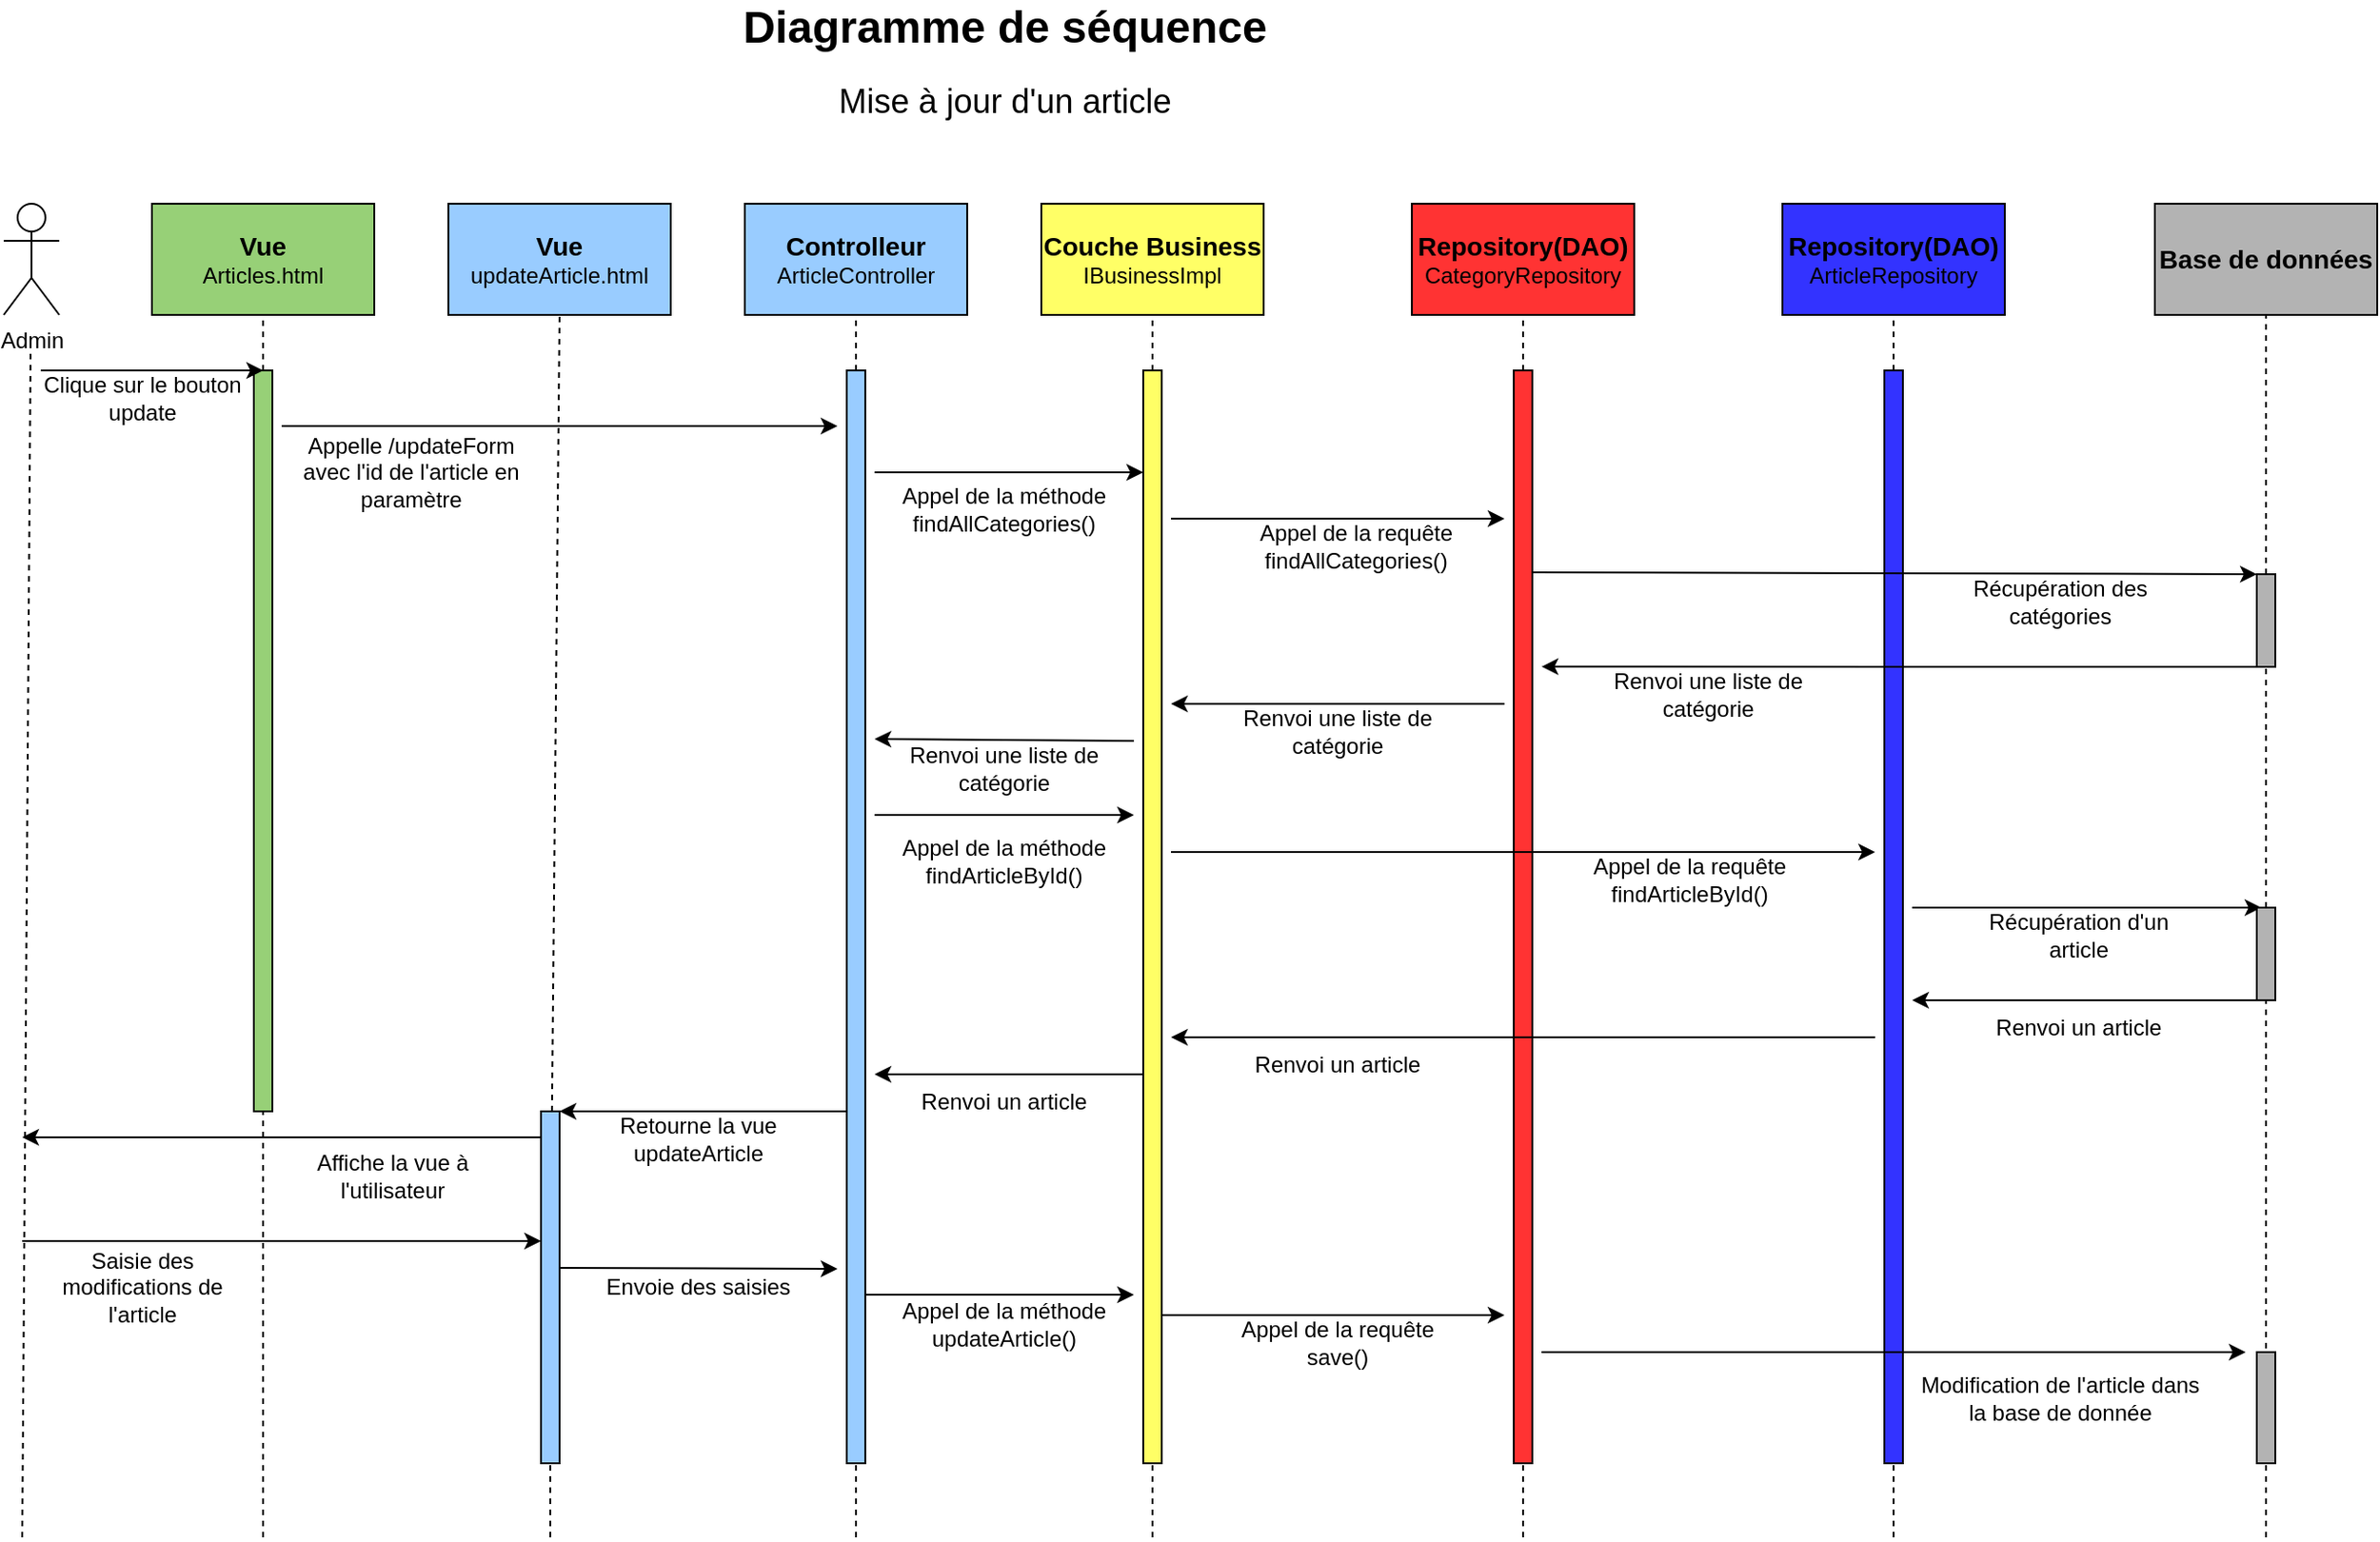 <mxfile version="24.3.0" type="github">
  <diagram name="Page-1" id="tVgS0q6VFjcbdLN4Nh3d">
    <mxGraphModel dx="1674" dy="1923" grid="1" gridSize="10" guides="1" tooltips="1" connect="1" arrows="1" fold="1" page="1" pageScale="1" pageWidth="827" pageHeight="1169" math="0" shadow="0">
      <root>
        <mxCell id="0" />
        <mxCell id="1" parent="0" />
        <mxCell id="qwBaxFvpxCYaEjQg8hOL-1" value="&lt;font style=&quot;font-size: 18px;&quot;&gt;Mise à jour d&#39;un article&lt;br&gt;&lt;/font&gt;" style="text;html=1;align=center;verticalAlign=middle;whiteSpace=wrap;rounded=0;" parent="1" vertex="1">
          <mxGeometry x="472.5" y="10" width="295" height="30" as="geometry" />
        </mxCell>
        <mxCell id="qwBaxFvpxCYaEjQg8hOL-2" value="&lt;font style=&quot;font-size: 24px;&quot;&gt;&lt;b&gt;&lt;font&gt;Diagramme de séquence&lt;/font&gt;&lt;/b&gt;&lt;/font&gt;" style="text;html=1;align=center;verticalAlign=middle;whiteSpace=wrap;rounded=0;" parent="1" vertex="1">
          <mxGeometry x="467.5" y="-30" width="305" height="30" as="geometry" />
        </mxCell>
        <mxCell id="qwBaxFvpxCYaEjQg8hOL-3" value="Admin" style="shape=umlActor;verticalLabelPosition=bottom;verticalAlign=top;html=1;outlineConnect=0;" parent="1" vertex="1">
          <mxGeometry x="80" y="80" width="30" height="60" as="geometry" />
        </mxCell>
        <mxCell id="qwBaxFvpxCYaEjQg8hOL-4" value="" style="endArrow=none;dashed=1;html=1;rounded=0;" parent="1" edge="1">
          <mxGeometry width="50" height="50" relative="1" as="geometry">
            <mxPoint x="90" y="800" as="sourcePoint" />
            <mxPoint x="94.5" y="160" as="targetPoint" />
          </mxGeometry>
        </mxCell>
        <mxCell id="qwBaxFvpxCYaEjQg8hOL-5" value="&lt;div&gt;&lt;b&gt;&lt;font style=&quot;font-size: 14px;&quot;&gt;Vue&lt;/font&gt;&lt;/b&gt;&lt;/div&gt;&lt;div&gt;Articles.html&lt;br&gt;&lt;/div&gt;" style="rounded=0;whiteSpace=wrap;html=1;fillColor=#97D077;" parent="1" vertex="1">
          <mxGeometry x="160" y="80" width="120" height="60" as="geometry" />
        </mxCell>
        <mxCell id="qwBaxFvpxCYaEjQg8hOL-6" value="" style="endArrow=none;dashed=1;html=1;rounded=0;entryX=0.5;entryY=1;entryDx=0;entryDy=0;" parent="1" source="qwBaxFvpxCYaEjQg8hOL-7" target="qwBaxFvpxCYaEjQg8hOL-5" edge="1">
          <mxGeometry width="50" height="50" relative="1" as="geometry">
            <mxPoint x="257.75" y="580" as="sourcePoint" />
            <mxPoint x="262.25" y="180" as="targetPoint" />
          </mxGeometry>
        </mxCell>
        <mxCell id="qwBaxFvpxCYaEjQg8hOL-8" value="" style="endArrow=none;dashed=1;html=1;rounded=0;entryX=0.5;entryY=1;entryDx=0;entryDy=0;" parent="1" target="qwBaxFvpxCYaEjQg8hOL-7" edge="1">
          <mxGeometry width="50" height="50" relative="1" as="geometry">
            <mxPoint x="220" y="800" as="sourcePoint" />
            <mxPoint x="260" y="140" as="targetPoint" />
          </mxGeometry>
        </mxCell>
        <mxCell id="qwBaxFvpxCYaEjQg8hOL-7" value="" style="rounded=0;whiteSpace=wrap;html=1;fillColor=#97D077;" parent="1" vertex="1">
          <mxGeometry x="215" y="170" width="10" height="400" as="geometry" />
        </mxCell>
        <mxCell id="qwBaxFvpxCYaEjQg8hOL-9" value="&lt;div&gt;&lt;b&gt;&lt;font style=&quot;font-size: 14px;&quot;&gt;Controlleur&lt;/font&gt;&lt;/b&gt;&lt;/div&gt;&lt;div&gt;ArticleController&lt;br&gt;&lt;/div&gt;" style="rounded=0;whiteSpace=wrap;html=1;fillColor=#99CCFF;" parent="1" vertex="1">
          <mxGeometry x="480" y="80" width="120" height="60" as="geometry" />
        </mxCell>
        <mxCell id="qwBaxFvpxCYaEjQg8hOL-10" value="" style="endArrow=none;dashed=1;html=1;rounded=0;entryX=0.5;entryY=1;entryDx=0;entryDy=0;" parent="1" source="qwBaxFvpxCYaEjQg8hOL-14" target="qwBaxFvpxCYaEjQg8hOL-9" edge="1">
          <mxGeometry width="50" height="50" relative="1" as="geometry">
            <mxPoint x="420" y="570" as="sourcePoint" />
            <mxPoint x="422.25" y="170" as="targetPoint" />
          </mxGeometry>
        </mxCell>
        <mxCell id="qwBaxFvpxCYaEjQg8hOL-11" value="" style="endArrow=classic;html=1;rounded=0;" parent="1" edge="1">
          <mxGeometry width="50" height="50" relative="1" as="geometry">
            <mxPoint x="100" y="170" as="sourcePoint" />
            <mxPoint x="220" y="170" as="targetPoint" />
          </mxGeometry>
        </mxCell>
        <mxCell id="qwBaxFvpxCYaEjQg8hOL-13" value="Clique sur le bouton update" style="text;html=1;align=center;verticalAlign=middle;whiteSpace=wrap;rounded=0;" parent="1" vertex="1">
          <mxGeometry x="95" y="170" width="120" height="30" as="geometry" />
        </mxCell>
        <mxCell id="qwBaxFvpxCYaEjQg8hOL-15" value="" style="endArrow=none;dashed=1;html=1;rounded=0;entryX=0.5;entryY=1;entryDx=0;entryDy=0;" parent="1" target="qwBaxFvpxCYaEjQg8hOL-14" edge="1">
          <mxGeometry width="50" height="50" relative="1" as="geometry">
            <mxPoint x="540" y="570" as="sourcePoint" />
            <mxPoint x="420" y="140" as="targetPoint" />
          </mxGeometry>
        </mxCell>
        <mxCell id="qwBaxFvpxCYaEjQg8hOL-14" value="" style="rounded=0;whiteSpace=wrap;html=1;fillColor=#99CCFF;" parent="1" vertex="1">
          <mxGeometry x="535" y="170" width="10" height="590" as="geometry" />
        </mxCell>
        <mxCell id="qwBaxFvpxCYaEjQg8hOL-16" value="" style="endArrow=classic;html=1;rounded=0;" parent="1" edge="1">
          <mxGeometry width="50" height="50" relative="1" as="geometry">
            <mxPoint x="230" y="200" as="sourcePoint" />
            <mxPoint x="530" y="200" as="targetPoint" />
          </mxGeometry>
        </mxCell>
        <mxCell id="qwBaxFvpxCYaEjQg8hOL-18" value="Appelle /updateForm avec l&#39;id de l&#39;article en paramètre" style="text;html=1;align=center;verticalAlign=middle;whiteSpace=wrap;rounded=0;" parent="1" vertex="1">
          <mxGeometry x="240" y="210" width="120" height="30" as="geometry" />
        </mxCell>
        <mxCell id="qwBaxFvpxCYaEjQg8hOL-19" value="&lt;div&gt;&lt;b&gt;&lt;font style=&quot;font-size: 14px;&quot;&gt;Couche Business&lt;/font&gt;&lt;/b&gt;&lt;/div&gt;&lt;div&gt;IBusinessImpl&lt;br&gt;&lt;/div&gt;" style="rounded=0;whiteSpace=wrap;html=1;fillColor=#FFFF66;" parent="1" vertex="1">
          <mxGeometry x="640" y="80" width="120" height="60" as="geometry" />
        </mxCell>
        <mxCell id="qwBaxFvpxCYaEjQg8hOL-20" value="" style="endArrow=none;dashed=1;html=1;rounded=0;entryX=0.5;entryY=1;entryDx=0;entryDy=0;" parent="1" source="qwBaxFvpxCYaEjQg8hOL-21" target="qwBaxFvpxCYaEjQg8hOL-19" edge="1">
          <mxGeometry width="50" height="50" relative="1" as="geometry">
            <mxPoint x="578.88" y="600" as="sourcePoint" />
            <mxPoint x="581.13" y="150" as="targetPoint" />
          </mxGeometry>
        </mxCell>
        <mxCell id="qwBaxFvpxCYaEjQg8hOL-23" value="" style="endArrow=none;dashed=1;html=1;rounded=0;entryX=0.5;entryY=1;entryDx=0;entryDy=0;" parent="1" target="qwBaxFvpxCYaEjQg8hOL-21" edge="1">
          <mxGeometry width="50" height="50" relative="1" as="geometry">
            <mxPoint x="700" y="800" as="sourcePoint" />
            <mxPoint x="631.12" y="280" as="targetPoint" />
          </mxGeometry>
        </mxCell>
        <mxCell id="qwBaxFvpxCYaEjQg8hOL-21" value="" style="rounded=0;whiteSpace=wrap;html=1;fillColor=#FFFF66;" parent="1" vertex="1">
          <mxGeometry x="695" y="170" width="10" height="590" as="geometry" />
        </mxCell>
        <mxCell id="qwBaxFvpxCYaEjQg8hOL-24" value="" style="endArrow=classic;html=1;rounded=0;" parent="1" edge="1">
          <mxGeometry width="50" height="50" relative="1" as="geometry">
            <mxPoint x="550" y="225" as="sourcePoint" />
            <mxPoint x="695" y="225" as="targetPoint" />
          </mxGeometry>
        </mxCell>
        <mxCell id="qwBaxFvpxCYaEjQg8hOL-26" value="&lt;div&gt;&lt;b&gt;&lt;font style=&quot;font-size: 14px;&quot;&gt;Repository(DAO)&lt;/font&gt;&lt;/b&gt;&lt;/div&gt;&lt;div&gt;&lt;font style=&quot;font-size: 12px;&quot;&gt;CategoryRepository&lt;b&gt;&lt;font&gt;&lt;br&gt;&lt;/font&gt;&lt;/b&gt;&lt;/font&gt;&lt;/div&gt;" style="rounded=0;whiteSpace=wrap;html=1;fillColor=#FF3333;" parent="1" vertex="1">
          <mxGeometry x="840" y="80" width="120" height="60" as="geometry" />
        </mxCell>
        <mxCell id="qwBaxFvpxCYaEjQg8hOL-27" value="" style="endArrow=none;dashed=1;html=1;rounded=0;entryX=0.5;entryY=1;entryDx=0;entryDy=0;" parent="1" source="qwBaxFvpxCYaEjQg8hOL-29" target="qwBaxFvpxCYaEjQg8hOL-26" edge="1">
          <mxGeometry width="50" height="50" relative="1" as="geometry">
            <mxPoint x="777.75" y="550" as="sourcePoint" />
            <mxPoint x="782.25" y="150" as="targetPoint" />
          </mxGeometry>
        </mxCell>
        <mxCell id="qwBaxFvpxCYaEjQg8hOL-28" value="" style="endArrow=classic;html=1;rounded=0;" parent="1" edge="1">
          <mxGeometry width="50" height="50" relative="1" as="geometry">
            <mxPoint x="710" y="250" as="sourcePoint" />
            <mxPoint x="890" y="250" as="targetPoint" />
          </mxGeometry>
        </mxCell>
        <mxCell id="qwBaxFvpxCYaEjQg8hOL-31" value="" style="endArrow=none;dashed=1;html=1;rounded=0;entryX=0.5;entryY=1;entryDx=0;entryDy=0;" parent="1" target="qwBaxFvpxCYaEjQg8hOL-29" edge="1">
          <mxGeometry width="50" height="50" relative="1" as="geometry">
            <mxPoint x="900" y="800" as="sourcePoint" />
            <mxPoint x="780" y="140" as="targetPoint" />
          </mxGeometry>
        </mxCell>
        <mxCell id="qwBaxFvpxCYaEjQg8hOL-29" value="" style="rounded=0;whiteSpace=wrap;html=1;fillColor=#FF3333;" parent="1" vertex="1">
          <mxGeometry x="895" y="170" width="10" height="590" as="geometry" />
        </mxCell>
        <mxCell id="qwBaxFvpxCYaEjQg8hOL-34" value="&lt;b&gt;&lt;font style=&quot;font-size: 14px;&quot;&gt;Base de données&lt;/font&gt;&lt;/b&gt;" style="rounded=0;whiteSpace=wrap;html=1;fillColor=#B3B3B3;" parent="1" vertex="1">
          <mxGeometry x="1241" y="80" width="120" height="60" as="geometry" />
        </mxCell>
        <mxCell id="qwBaxFvpxCYaEjQg8hOL-35" value="" style="endArrow=none;dashed=1;html=1;rounded=0;entryX=0.5;entryY=1;entryDx=0;entryDy=0;" parent="1" source="qwBaxFvpxCYaEjQg8hOL-37" target="qwBaxFvpxCYaEjQg8hOL-34" edge="1">
          <mxGeometry width="50" height="50" relative="1" as="geometry">
            <mxPoint x="1018" y="600" as="sourcePoint" />
            <mxPoint x="1022.25" y="160" as="targetPoint" />
          </mxGeometry>
        </mxCell>
        <mxCell id="qwBaxFvpxCYaEjQg8hOL-38" value="" style="endArrow=none;dashed=1;html=1;rounded=0;entryX=0.5;entryY=1;entryDx=0;entryDy=0;" parent="1" source="OBwvlwMdaJT3k6XubjCi-25" target="qwBaxFvpxCYaEjQg8hOL-37" edge="1">
          <mxGeometry width="50" height="50" relative="1" as="geometry">
            <mxPoint x="1220" y="560" as="sourcePoint" />
            <mxPoint x="1020" y="140" as="targetPoint" />
          </mxGeometry>
        </mxCell>
        <mxCell id="qwBaxFvpxCYaEjQg8hOL-37" value="" style="rounded=0;whiteSpace=wrap;html=1;fillColor=#B3B3B3;" parent="1" vertex="1">
          <mxGeometry x="1296" y="280" width="10" height="50" as="geometry" />
        </mxCell>
        <mxCell id="OBwvlwMdaJT3k6XubjCi-3" value="Appel de la méthode findAllCategories()" style="text;html=1;align=center;verticalAlign=middle;whiteSpace=wrap;rounded=0;" parent="1" vertex="1">
          <mxGeometry x="560" y="230" width="120" height="30" as="geometry" />
        </mxCell>
        <mxCell id="OBwvlwMdaJT3k6XubjCi-4" value="Appel de la requête findAllCategories()" style="text;html=1;align=center;verticalAlign=middle;whiteSpace=wrap;rounded=0;" parent="1" vertex="1">
          <mxGeometry x="750" y="250" width="120" height="30" as="geometry" />
        </mxCell>
        <mxCell id="OBwvlwMdaJT3k6XubjCi-6" value="Récupération des catégories" style="text;html=1;align=center;verticalAlign=middle;whiteSpace=wrap;rounded=0;" parent="1" vertex="1">
          <mxGeometry x="1130" y="280" width="120" height="30" as="geometry" />
        </mxCell>
        <mxCell id="OBwvlwMdaJT3k6XubjCi-8" value="Renvoi une liste de catégorie" style="text;html=1;align=center;verticalAlign=middle;whiteSpace=wrap;rounded=0;" parent="1" vertex="1">
          <mxGeometry x="740" y="350" width="120" height="30" as="geometry" />
        </mxCell>
        <mxCell id="OBwvlwMdaJT3k6XubjCi-9" value="" style="endArrow=classic;html=1;rounded=0;" parent="1" edge="1">
          <mxGeometry width="50" height="50" relative="1" as="geometry">
            <mxPoint x="890" y="350" as="sourcePoint" />
            <mxPoint x="710" y="350" as="targetPoint" />
          </mxGeometry>
        </mxCell>
        <mxCell id="OBwvlwMdaJT3k6XubjCi-10" value="Renvoi une liste de catégorie" style="text;html=1;align=center;verticalAlign=middle;whiteSpace=wrap;rounded=0;" parent="1" vertex="1">
          <mxGeometry x="940" y="330" width="120" height="30" as="geometry" />
        </mxCell>
        <mxCell id="OBwvlwMdaJT3k6XubjCi-11" value="" style="endArrow=classic;html=1;rounded=0;" parent="1" edge="1">
          <mxGeometry width="50" height="50" relative="1" as="geometry">
            <mxPoint x="690" y="370" as="sourcePoint" />
            <mxPoint x="550" y="369" as="targetPoint" />
          </mxGeometry>
        </mxCell>
        <mxCell id="OBwvlwMdaJT3k6XubjCi-12" value="Renvoi une liste de catégorie" style="text;html=1;align=center;verticalAlign=middle;whiteSpace=wrap;rounded=0;" parent="1" vertex="1">
          <mxGeometry x="560" y="370" width="120" height="30" as="geometry" />
        </mxCell>
        <mxCell id="OBwvlwMdaJT3k6XubjCi-13" value="" style="endArrow=classic;html=1;rounded=0;" parent="1" edge="1">
          <mxGeometry width="50" height="50" relative="1" as="geometry">
            <mxPoint x="550" y="410" as="sourcePoint" />
            <mxPoint x="690" y="410" as="targetPoint" />
          </mxGeometry>
        </mxCell>
        <mxCell id="OBwvlwMdaJT3k6XubjCi-14" value="Appel de la méthode findArticleById()" style="text;html=1;align=center;verticalAlign=middle;whiteSpace=wrap;rounded=0;" parent="1" vertex="1">
          <mxGeometry x="560" y="420" width="120" height="30" as="geometry" />
        </mxCell>
        <mxCell id="OBwvlwMdaJT3k6XubjCi-15" value="" style="endArrow=classic;html=1;rounded=0;" parent="1" edge="1">
          <mxGeometry width="50" height="50" relative="1" as="geometry">
            <mxPoint x="710" y="430" as="sourcePoint" />
            <mxPoint x="1090" y="430" as="targetPoint" />
          </mxGeometry>
        </mxCell>
        <mxCell id="OBwvlwMdaJT3k6XubjCi-18" value="Appel de la requête findArticleById()" style="text;html=1;align=center;verticalAlign=middle;whiteSpace=wrap;rounded=0;" parent="1" vertex="1">
          <mxGeometry x="930" y="430" width="120" height="30" as="geometry" />
        </mxCell>
        <mxCell id="OBwvlwMdaJT3k6XubjCi-19" value="&lt;div&gt;&lt;b&gt;&lt;font style=&quot;font-size: 14px;&quot;&gt;Repository(DAO)&lt;/font&gt;&lt;/b&gt;&lt;/div&gt;&lt;div&gt;&lt;font style=&quot;font-size: 12px;&quot;&gt;ArticleRepository&lt;b&gt;&lt;font&gt;&lt;br&gt;&lt;/font&gt;&lt;/b&gt;&lt;/font&gt;&lt;/div&gt;" style="rounded=0;whiteSpace=wrap;html=1;fillColor=#3333FF;" parent="1" vertex="1">
          <mxGeometry x="1040" y="80" width="120" height="60" as="geometry" />
        </mxCell>
        <mxCell id="OBwvlwMdaJT3k6XubjCi-21" value="" style="endArrow=none;dashed=1;html=1;rounded=0;entryX=0.5;entryY=1;entryDx=0;entryDy=0;" parent="1" source="OBwvlwMdaJT3k6XubjCi-22" target="OBwvlwMdaJT3k6XubjCi-19" edge="1">
          <mxGeometry width="50" height="50" relative="1" as="geometry">
            <mxPoint x="1020" y="560" as="sourcePoint" />
            <mxPoint x="1019.5" y="140" as="targetPoint" />
          </mxGeometry>
        </mxCell>
        <mxCell id="OBwvlwMdaJT3k6XubjCi-23" value="" style="endArrow=none;dashed=1;html=1;rounded=0;entryX=0.5;entryY=1;entryDx=0;entryDy=0;" parent="1" target="OBwvlwMdaJT3k6XubjCi-22" edge="1">
          <mxGeometry width="50" height="50" relative="1" as="geometry">
            <mxPoint x="1100" y="800" as="sourcePoint" />
            <mxPoint x="1019.5" y="140" as="targetPoint" />
          </mxGeometry>
        </mxCell>
        <mxCell id="OBwvlwMdaJT3k6XubjCi-22" value="" style="rounded=0;whiteSpace=wrap;html=1;fillColor=#3333FF;" parent="1" vertex="1">
          <mxGeometry x="1095" y="170" width="10" height="590" as="geometry" />
        </mxCell>
        <mxCell id="OBwvlwMdaJT3k6XubjCi-24" value="" style="endArrow=classic;html=1;rounded=0;entryX=0.25;entryY=0;entryDx=0;entryDy=0;" parent="1" target="OBwvlwMdaJT3k6XubjCi-25" edge="1">
          <mxGeometry width="50" height="50" relative="1" as="geometry">
            <mxPoint x="1110" y="460" as="sourcePoint" />
            <mxPoint x="1200" y="460" as="targetPoint" />
          </mxGeometry>
        </mxCell>
        <mxCell id="OBwvlwMdaJT3k6XubjCi-26" value="" style="endArrow=none;dashed=1;html=1;rounded=0;entryX=0.5;entryY=1;entryDx=0;entryDy=0;" parent="1" target="OBwvlwMdaJT3k6XubjCi-25" edge="1">
          <mxGeometry width="50" height="50" relative="1" as="geometry">
            <mxPoint x="1301" y="800" as="sourcePoint" />
            <mxPoint x="1220" y="330" as="targetPoint" />
          </mxGeometry>
        </mxCell>
        <mxCell id="OBwvlwMdaJT3k6XubjCi-25" value="" style="rounded=0;whiteSpace=wrap;html=1;fillColor=#B3B3B3;" parent="1" vertex="1">
          <mxGeometry x="1296" y="460" width="10" height="50" as="geometry" />
        </mxCell>
        <mxCell id="OBwvlwMdaJT3k6XubjCi-28" value="Récupération d&#39;un article" style="text;html=1;align=center;verticalAlign=middle;whiteSpace=wrap;rounded=0;" parent="1" vertex="1">
          <mxGeometry x="1140" y="460" width="120" height="30" as="geometry" />
        </mxCell>
        <mxCell id="OBwvlwMdaJT3k6XubjCi-29" value="" style="endArrow=classic;html=1;rounded=0;exitX=0;exitY=1;exitDx=0;exitDy=0;" parent="1" source="OBwvlwMdaJT3k6XubjCi-25" edge="1">
          <mxGeometry width="50" height="50" relative="1" as="geometry">
            <mxPoint x="1215" y="509" as="sourcePoint" />
            <mxPoint x="1110" y="510" as="targetPoint" />
          </mxGeometry>
        </mxCell>
        <mxCell id="OBwvlwMdaJT3k6XubjCi-30" value="Renvoi un article" style="text;html=1;align=center;verticalAlign=middle;whiteSpace=wrap;rounded=0;" parent="1" vertex="1">
          <mxGeometry x="1140" y="510" width="120" height="30" as="geometry" />
        </mxCell>
        <mxCell id="OBwvlwMdaJT3k6XubjCi-31" value="" style="endArrow=classic;html=1;rounded=0;" parent="1" edge="1">
          <mxGeometry width="50" height="50" relative="1" as="geometry">
            <mxPoint x="1090" y="530" as="sourcePoint" />
            <mxPoint x="710" y="530" as="targetPoint" />
          </mxGeometry>
        </mxCell>
        <mxCell id="OBwvlwMdaJT3k6XubjCi-33" value="Renvoi un article" style="text;html=1;align=center;verticalAlign=middle;whiteSpace=wrap;rounded=0;" parent="1" vertex="1">
          <mxGeometry x="740" y="530" width="120" height="30" as="geometry" />
        </mxCell>
        <mxCell id="OBwvlwMdaJT3k6XubjCi-36" value="&lt;div&gt;&lt;font style=&quot;font-size: 14px;&quot;&gt;&lt;b&gt;Vue&lt;/b&gt;&lt;/font&gt;&lt;/div&gt;&lt;div&gt;updateArticle.html&lt;br&gt;&lt;/div&gt;" style="rounded=0;whiteSpace=wrap;html=1;fillColor=#99CCFF;" parent="1" vertex="1">
          <mxGeometry x="320" y="80" width="120" height="60" as="geometry" />
        </mxCell>
        <mxCell id="OBwvlwMdaJT3k6XubjCi-37" value="" style="endArrow=none;dashed=1;html=1;rounded=0;entryX=0.5;entryY=1;entryDx=0;entryDy=0;" parent="1" source="OBwvlwMdaJT3k6XubjCi-42" target="OBwvlwMdaJT3k6XubjCi-36" edge="1">
          <mxGeometry width="50" height="50" relative="1" as="geometry">
            <mxPoint x="377.75" y="700" as="sourcePoint" />
            <mxPoint x="382.25" y="140" as="targetPoint" />
          </mxGeometry>
        </mxCell>
        <mxCell id="OBwvlwMdaJT3k6XubjCi-38" value="" style="endArrow=classic;html=1;rounded=0;exitX=0;exitY=1;exitDx=0;exitDy=0;" parent="1" edge="1">
          <mxGeometry width="50" height="50" relative="1" as="geometry">
            <mxPoint x="695" y="550" as="sourcePoint" />
            <mxPoint x="550" y="550" as="targetPoint" />
          </mxGeometry>
        </mxCell>
        <mxCell id="OBwvlwMdaJT3k6XubjCi-39" value="Renvoi un article" style="text;html=1;align=center;verticalAlign=middle;whiteSpace=wrap;rounded=0;" parent="1" vertex="1">
          <mxGeometry x="560" y="550" width="120" height="30" as="geometry" />
        </mxCell>
        <mxCell id="OBwvlwMdaJT3k6XubjCi-41" value="" style="endArrow=classic;html=1;rounded=0;exitX=0;exitY=1;exitDx=0;exitDy=0;entryX=1;entryY=0;entryDx=0;entryDy=0;" parent="1" target="OBwvlwMdaJT3k6XubjCi-42" edge="1">
          <mxGeometry width="50" height="50" relative="1" as="geometry">
            <mxPoint x="535" y="570" as="sourcePoint" />
            <mxPoint x="410" y="570" as="targetPoint" />
          </mxGeometry>
        </mxCell>
        <mxCell id="OBwvlwMdaJT3k6XubjCi-43" value="" style="endArrow=none;dashed=1;html=1;rounded=0;" parent="1" target="OBwvlwMdaJT3k6XubjCi-42" edge="1">
          <mxGeometry width="50" height="50" relative="1" as="geometry">
            <mxPoint x="375" y="800" as="sourcePoint" />
            <mxPoint x="382.25" y="140" as="targetPoint" />
          </mxGeometry>
        </mxCell>
        <mxCell id="OBwvlwMdaJT3k6XubjCi-42" value="" style="rounded=0;whiteSpace=wrap;html=1;fillColor=#99CCFF;" parent="1" vertex="1">
          <mxGeometry x="370" y="570" width="10" height="190" as="geometry" />
        </mxCell>
        <mxCell id="OBwvlwMdaJT3k6XubjCi-44" value="Retourne la vue updateArticle" style="text;html=1;align=center;verticalAlign=middle;whiteSpace=wrap;rounded=0;" parent="1" vertex="1">
          <mxGeometry x="395" y="570" width="120" height="30" as="geometry" />
        </mxCell>
        <mxCell id="OBwvlwMdaJT3k6XubjCi-45" value="" style="endArrow=classic;html=1;rounded=0;exitX=0;exitY=1;exitDx=0;exitDy=0;" parent="1" edge="1">
          <mxGeometry width="50" height="50" relative="1" as="geometry">
            <mxPoint x="370" y="584" as="sourcePoint" />
            <mxPoint x="90" y="584" as="targetPoint" />
          </mxGeometry>
        </mxCell>
        <mxCell id="OBwvlwMdaJT3k6XubjCi-46" value="Affiche la vue à l&#39;utilisateur" style="text;html=1;align=center;verticalAlign=middle;whiteSpace=wrap;rounded=0;" parent="1" vertex="1">
          <mxGeometry x="230" y="590" width="120" height="30" as="geometry" />
        </mxCell>
        <mxCell id="OBwvlwMdaJT3k6XubjCi-47" value="" style="endArrow=classic;html=1;rounded=0;" parent="1" edge="1">
          <mxGeometry width="50" height="50" relative="1" as="geometry">
            <mxPoint x="90" y="640" as="sourcePoint" />
            <mxPoint x="370" y="640" as="targetPoint" />
          </mxGeometry>
        </mxCell>
        <mxCell id="OBwvlwMdaJT3k6XubjCi-48" value="Saisie des modifications de l&#39;article" style="text;html=1;align=center;verticalAlign=middle;whiteSpace=wrap;rounded=0;" parent="1" vertex="1">
          <mxGeometry x="100" y="650" width="110" height="30" as="geometry" />
        </mxCell>
        <mxCell id="OBwvlwMdaJT3k6XubjCi-49" value="Envoie des saisies " style="text;html=1;align=center;verticalAlign=middle;whiteSpace=wrap;rounded=0;" parent="1" vertex="1">
          <mxGeometry x="350" y="650" width="210" height="30" as="geometry" />
        </mxCell>
        <mxCell id="OBwvlwMdaJT3k6XubjCi-50" value="" style="endArrow=classic;html=1;rounded=0;" parent="1" edge="1">
          <mxGeometry width="50" height="50" relative="1" as="geometry">
            <mxPoint x="380" y="654.5" as="sourcePoint" />
            <mxPoint x="530" y="655" as="targetPoint" />
          </mxGeometry>
        </mxCell>
        <mxCell id="OBwvlwMdaJT3k6XubjCi-52" value="" style="endArrow=classic;html=1;rounded=0;" parent="1" edge="1">
          <mxGeometry width="50" height="50" relative="1" as="geometry">
            <mxPoint x="545" y="669" as="sourcePoint" />
            <mxPoint x="690" y="669" as="targetPoint" />
          </mxGeometry>
        </mxCell>
        <mxCell id="OBwvlwMdaJT3k6XubjCi-54" value="Appel de la méthode updateArticle()" style="text;html=1;align=center;verticalAlign=middle;whiteSpace=wrap;rounded=0;" parent="1" vertex="1">
          <mxGeometry x="555" y="670" width="130" height="30" as="geometry" />
        </mxCell>
        <mxCell id="OBwvlwMdaJT3k6XubjCi-55" value="" style="endArrow=classic;html=1;rounded=0;" parent="1" edge="1">
          <mxGeometry width="50" height="50" relative="1" as="geometry">
            <mxPoint x="705" y="680" as="sourcePoint" />
            <mxPoint x="890" y="680" as="targetPoint" />
          </mxGeometry>
        </mxCell>
        <mxCell id="OBwvlwMdaJT3k6XubjCi-56" value="Appel de la requête save()" style="text;html=1;align=center;verticalAlign=middle;whiteSpace=wrap;rounded=0;" parent="1" vertex="1">
          <mxGeometry x="740" y="680" width="120" height="30" as="geometry" />
        </mxCell>
        <mxCell id="a-kal1FlQo5S1_CgRzMG-1" value="" style="rounded=0;whiteSpace=wrap;html=1;fillColor=#B3B3B3;" parent="1" vertex="1">
          <mxGeometry x="1296" y="700" width="10" height="60" as="geometry" />
        </mxCell>
        <mxCell id="a-kal1FlQo5S1_CgRzMG-2" value="" style="endArrow=classic;html=1;rounded=0;" parent="1" edge="1">
          <mxGeometry width="50" height="50" relative="1" as="geometry">
            <mxPoint x="910" y="700" as="sourcePoint" />
            <mxPoint x="1290" y="700" as="targetPoint" />
          </mxGeometry>
        </mxCell>
        <mxCell id="a-kal1FlQo5S1_CgRzMG-3" value="Modification de l&#39;article dans la base de donnée" style="text;html=1;align=center;verticalAlign=middle;whiteSpace=wrap;rounded=0;" parent="1" vertex="1">
          <mxGeometry x="1110" y="710" width="160" height="30" as="geometry" />
        </mxCell>
        <mxCell id="a-kal1FlQo5S1_CgRzMG-5" value="" style="endArrow=none;dashed=1;html=1;rounded=0;" parent="1" edge="1">
          <mxGeometry width="50" height="50" relative="1" as="geometry">
            <mxPoint x="540" y="800" as="sourcePoint" />
            <mxPoint x="540" y="760" as="targetPoint" />
          </mxGeometry>
        </mxCell>
        <mxCell id="a-kal1FlQo5S1_CgRzMG-8" value="" style="endArrow=classic;html=1;rounded=0;entryX=0;entryY=0;entryDx=0;entryDy=0;" parent="1" target="qwBaxFvpxCYaEjQg8hOL-37" edge="1">
          <mxGeometry width="50" height="50" relative="1" as="geometry">
            <mxPoint x="905" y="279" as="sourcePoint" />
            <mxPoint x="1075" y="279" as="targetPoint" />
          </mxGeometry>
        </mxCell>
        <mxCell id="a-kal1FlQo5S1_CgRzMG-9" value="" style="endArrow=classic;html=1;rounded=0;entryX=1.5;entryY=0.271;entryDx=0;entryDy=0;entryPerimeter=0;" parent="1" target="qwBaxFvpxCYaEjQg8hOL-29" edge="1">
          <mxGeometry width="50" height="50" relative="1" as="geometry">
            <mxPoint x="1300" y="330" as="sourcePoint" />
            <mxPoint x="1140" y="330" as="targetPoint" />
          </mxGeometry>
        </mxCell>
      </root>
    </mxGraphModel>
  </diagram>
</mxfile>
